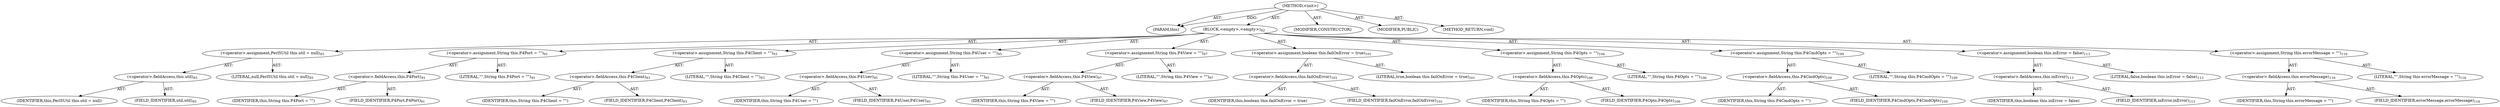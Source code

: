 digraph "&lt;init&gt;" {  
"111669149710" [label = <(METHOD,&lt;init&gt;)> ]
"115964117018" [label = <(PARAM,this)> ]
"25769803811" [label = <(BLOCK,&lt;empty&gt;,&lt;empty&gt;)<SUB>82</SUB>> ]
"30064771203" [label = <(&lt;operator&gt;.assignment,Perl5Util this.util = null)<SUB>85</SUB>> ]
"30064771204" [label = <(&lt;operator&gt;.fieldAccess,this.util)<SUB>85</SUB>> ]
"68719476834" [label = <(IDENTIFIER,this,Perl5Util this.util = null)> ]
"55834574882" [label = <(FIELD_IDENTIFIER,util,util)<SUB>85</SUB>> ]
"90194313240" [label = <(LITERAL,null,Perl5Util this.util = null)<SUB>85</SUB>> ]
"30064771205" [label = <(&lt;operator&gt;.assignment,String this.P4Port = &quot;&quot;)<SUB>91</SUB>> ]
"30064771206" [label = <(&lt;operator&gt;.fieldAccess,this.P4Port)<SUB>91</SUB>> ]
"68719476835" [label = <(IDENTIFIER,this,String this.P4Port = &quot;&quot;)> ]
"55834574883" [label = <(FIELD_IDENTIFIER,P4Port,P4Port)<SUB>91</SUB>> ]
"90194313241" [label = <(LITERAL,&quot;&quot;,String this.P4Port = &quot;&quot;)<SUB>91</SUB>> ]
"30064771207" [label = <(&lt;operator&gt;.assignment,String this.P4Client = &quot;&quot;)<SUB>93</SUB>> ]
"30064771208" [label = <(&lt;operator&gt;.fieldAccess,this.P4Client)<SUB>93</SUB>> ]
"68719476836" [label = <(IDENTIFIER,this,String this.P4Client = &quot;&quot;)> ]
"55834574884" [label = <(FIELD_IDENTIFIER,P4Client,P4Client)<SUB>93</SUB>> ]
"90194313242" [label = <(LITERAL,&quot;&quot;,String this.P4Client = &quot;&quot;)<SUB>93</SUB>> ]
"30064771209" [label = <(&lt;operator&gt;.assignment,String this.P4User = &quot;&quot;)<SUB>95</SUB>> ]
"30064771210" [label = <(&lt;operator&gt;.fieldAccess,this.P4User)<SUB>95</SUB>> ]
"68719476837" [label = <(IDENTIFIER,this,String this.P4User = &quot;&quot;)> ]
"55834574885" [label = <(FIELD_IDENTIFIER,P4User,P4User)<SUB>95</SUB>> ]
"90194313243" [label = <(LITERAL,&quot;&quot;,String this.P4User = &quot;&quot;)<SUB>95</SUB>> ]
"30064771211" [label = <(&lt;operator&gt;.assignment,String this.P4View = &quot;&quot;)<SUB>97</SUB>> ]
"30064771212" [label = <(&lt;operator&gt;.fieldAccess,this.P4View)<SUB>97</SUB>> ]
"68719476838" [label = <(IDENTIFIER,this,String this.P4View = &quot;&quot;)> ]
"55834574886" [label = <(FIELD_IDENTIFIER,P4View,P4View)<SUB>97</SUB>> ]
"90194313244" [label = <(LITERAL,&quot;&quot;,String this.P4View = &quot;&quot;)<SUB>97</SUB>> ]
"30064771213" [label = <(&lt;operator&gt;.assignment,boolean this.failOnError = true)<SUB>101</SUB>> ]
"30064771214" [label = <(&lt;operator&gt;.fieldAccess,this.failOnError)<SUB>101</SUB>> ]
"68719476839" [label = <(IDENTIFIER,this,boolean this.failOnError = true)> ]
"55834574887" [label = <(FIELD_IDENTIFIER,failOnError,failOnError)<SUB>101</SUB>> ]
"90194313245" [label = <(LITERAL,true,boolean this.failOnError = true)<SUB>101</SUB>> ]
"30064771215" [label = <(&lt;operator&gt;.assignment,String this.P4Opts = &quot;&quot;)<SUB>106</SUB>> ]
"30064771216" [label = <(&lt;operator&gt;.fieldAccess,this.P4Opts)<SUB>106</SUB>> ]
"68719476840" [label = <(IDENTIFIER,this,String this.P4Opts = &quot;&quot;)> ]
"55834574888" [label = <(FIELD_IDENTIFIER,P4Opts,P4Opts)<SUB>106</SUB>> ]
"90194313246" [label = <(LITERAL,&quot;&quot;,String this.P4Opts = &quot;&quot;)<SUB>106</SUB>> ]
"30064771217" [label = <(&lt;operator&gt;.assignment,String this.P4CmdOpts = &quot;&quot;)<SUB>109</SUB>> ]
"30064771218" [label = <(&lt;operator&gt;.fieldAccess,this.P4CmdOpts)<SUB>109</SUB>> ]
"68719476841" [label = <(IDENTIFIER,this,String this.P4CmdOpts = &quot;&quot;)> ]
"55834574889" [label = <(FIELD_IDENTIFIER,P4CmdOpts,P4CmdOpts)<SUB>109</SUB>> ]
"90194313247" [label = <(LITERAL,&quot;&quot;,String this.P4CmdOpts = &quot;&quot;)<SUB>109</SUB>> ]
"30064771219" [label = <(&lt;operator&gt;.assignment,boolean this.inError = false)<SUB>113</SUB>> ]
"30064771220" [label = <(&lt;operator&gt;.fieldAccess,this.inError)<SUB>113</SUB>> ]
"68719476842" [label = <(IDENTIFIER,this,boolean this.inError = false)> ]
"55834574890" [label = <(FIELD_IDENTIFIER,inError,inError)<SUB>113</SUB>> ]
"90194313248" [label = <(LITERAL,false,boolean this.inError = false)<SUB>113</SUB>> ]
"30064771221" [label = <(&lt;operator&gt;.assignment,String this.errorMessage = &quot;&quot;)<SUB>116</SUB>> ]
"30064771222" [label = <(&lt;operator&gt;.fieldAccess,this.errorMessage)<SUB>116</SUB>> ]
"68719476843" [label = <(IDENTIFIER,this,String this.errorMessage = &quot;&quot;)> ]
"55834574891" [label = <(FIELD_IDENTIFIER,errorMessage,errorMessage)<SUB>116</SUB>> ]
"90194313249" [label = <(LITERAL,&quot;&quot;,String this.errorMessage = &quot;&quot;)<SUB>116</SUB>> ]
"133143986215" [label = <(MODIFIER,CONSTRUCTOR)> ]
"133143986216" [label = <(MODIFIER,PUBLIC)> ]
"128849018894" [label = <(METHOD_RETURN,void)> ]
  "111669149710" -> "115964117018"  [ label = "AST: "] 
  "111669149710" -> "25769803811"  [ label = "AST: "] 
  "111669149710" -> "133143986215"  [ label = "AST: "] 
  "111669149710" -> "133143986216"  [ label = "AST: "] 
  "111669149710" -> "128849018894"  [ label = "AST: "] 
  "25769803811" -> "30064771203"  [ label = "AST: "] 
  "25769803811" -> "30064771205"  [ label = "AST: "] 
  "25769803811" -> "30064771207"  [ label = "AST: "] 
  "25769803811" -> "30064771209"  [ label = "AST: "] 
  "25769803811" -> "30064771211"  [ label = "AST: "] 
  "25769803811" -> "30064771213"  [ label = "AST: "] 
  "25769803811" -> "30064771215"  [ label = "AST: "] 
  "25769803811" -> "30064771217"  [ label = "AST: "] 
  "25769803811" -> "30064771219"  [ label = "AST: "] 
  "25769803811" -> "30064771221"  [ label = "AST: "] 
  "30064771203" -> "30064771204"  [ label = "AST: "] 
  "30064771203" -> "90194313240"  [ label = "AST: "] 
  "30064771204" -> "68719476834"  [ label = "AST: "] 
  "30064771204" -> "55834574882"  [ label = "AST: "] 
  "30064771205" -> "30064771206"  [ label = "AST: "] 
  "30064771205" -> "90194313241"  [ label = "AST: "] 
  "30064771206" -> "68719476835"  [ label = "AST: "] 
  "30064771206" -> "55834574883"  [ label = "AST: "] 
  "30064771207" -> "30064771208"  [ label = "AST: "] 
  "30064771207" -> "90194313242"  [ label = "AST: "] 
  "30064771208" -> "68719476836"  [ label = "AST: "] 
  "30064771208" -> "55834574884"  [ label = "AST: "] 
  "30064771209" -> "30064771210"  [ label = "AST: "] 
  "30064771209" -> "90194313243"  [ label = "AST: "] 
  "30064771210" -> "68719476837"  [ label = "AST: "] 
  "30064771210" -> "55834574885"  [ label = "AST: "] 
  "30064771211" -> "30064771212"  [ label = "AST: "] 
  "30064771211" -> "90194313244"  [ label = "AST: "] 
  "30064771212" -> "68719476838"  [ label = "AST: "] 
  "30064771212" -> "55834574886"  [ label = "AST: "] 
  "30064771213" -> "30064771214"  [ label = "AST: "] 
  "30064771213" -> "90194313245"  [ label = "AST: "] 
  "30064771214" -> "68719476839"  [ label = "AST: "] 
  "30064771214" -> "55834574887"  [ label = "AST: "] 
  "30064771215" -> "30064771216"  [ label = "AST: "] 
  "30064771215" -> "90194313246"  [ label = "AST: "] 
  "30064771216" -> "68719476840"  [ label = "AST: "] 
  "30064771216" -> "55834574888"  [ label = "AST: "] 
  "30064771217" -> "30064771218"  [ label = "AST: "] 
  "30064771217" -> "90194313247"  [ label = "AST: "] 
  "30064771218" -> "68719476841"  [ label = "AST: "] 
  "30064771218" -> "55834574889"  [ label = "AST: "] 
  "30064771219" -> "30064771220"  [ label = "AST: "] 
  "30064771219" -> "90194313248"  [ label = "AST: "] 
  "30064771220" -> "68719476842"  [ label = "AST: "] 
  "30064771220" -> "55834574890"  [ label = "AST: "] 
  "30064771221" -> "30064771222"  [ label = "AST: "] 
  "30064771221" -> "90194313249"  [ label = "AST: "] 
  "30064771222" -> "68719476843"  [ label = "AST: "] 
  "30064771222" -> "55834574891"  [ label = "AST: "] 
  "111669149710" -> "115964117018"  [ label = "DDG: "] 
}
